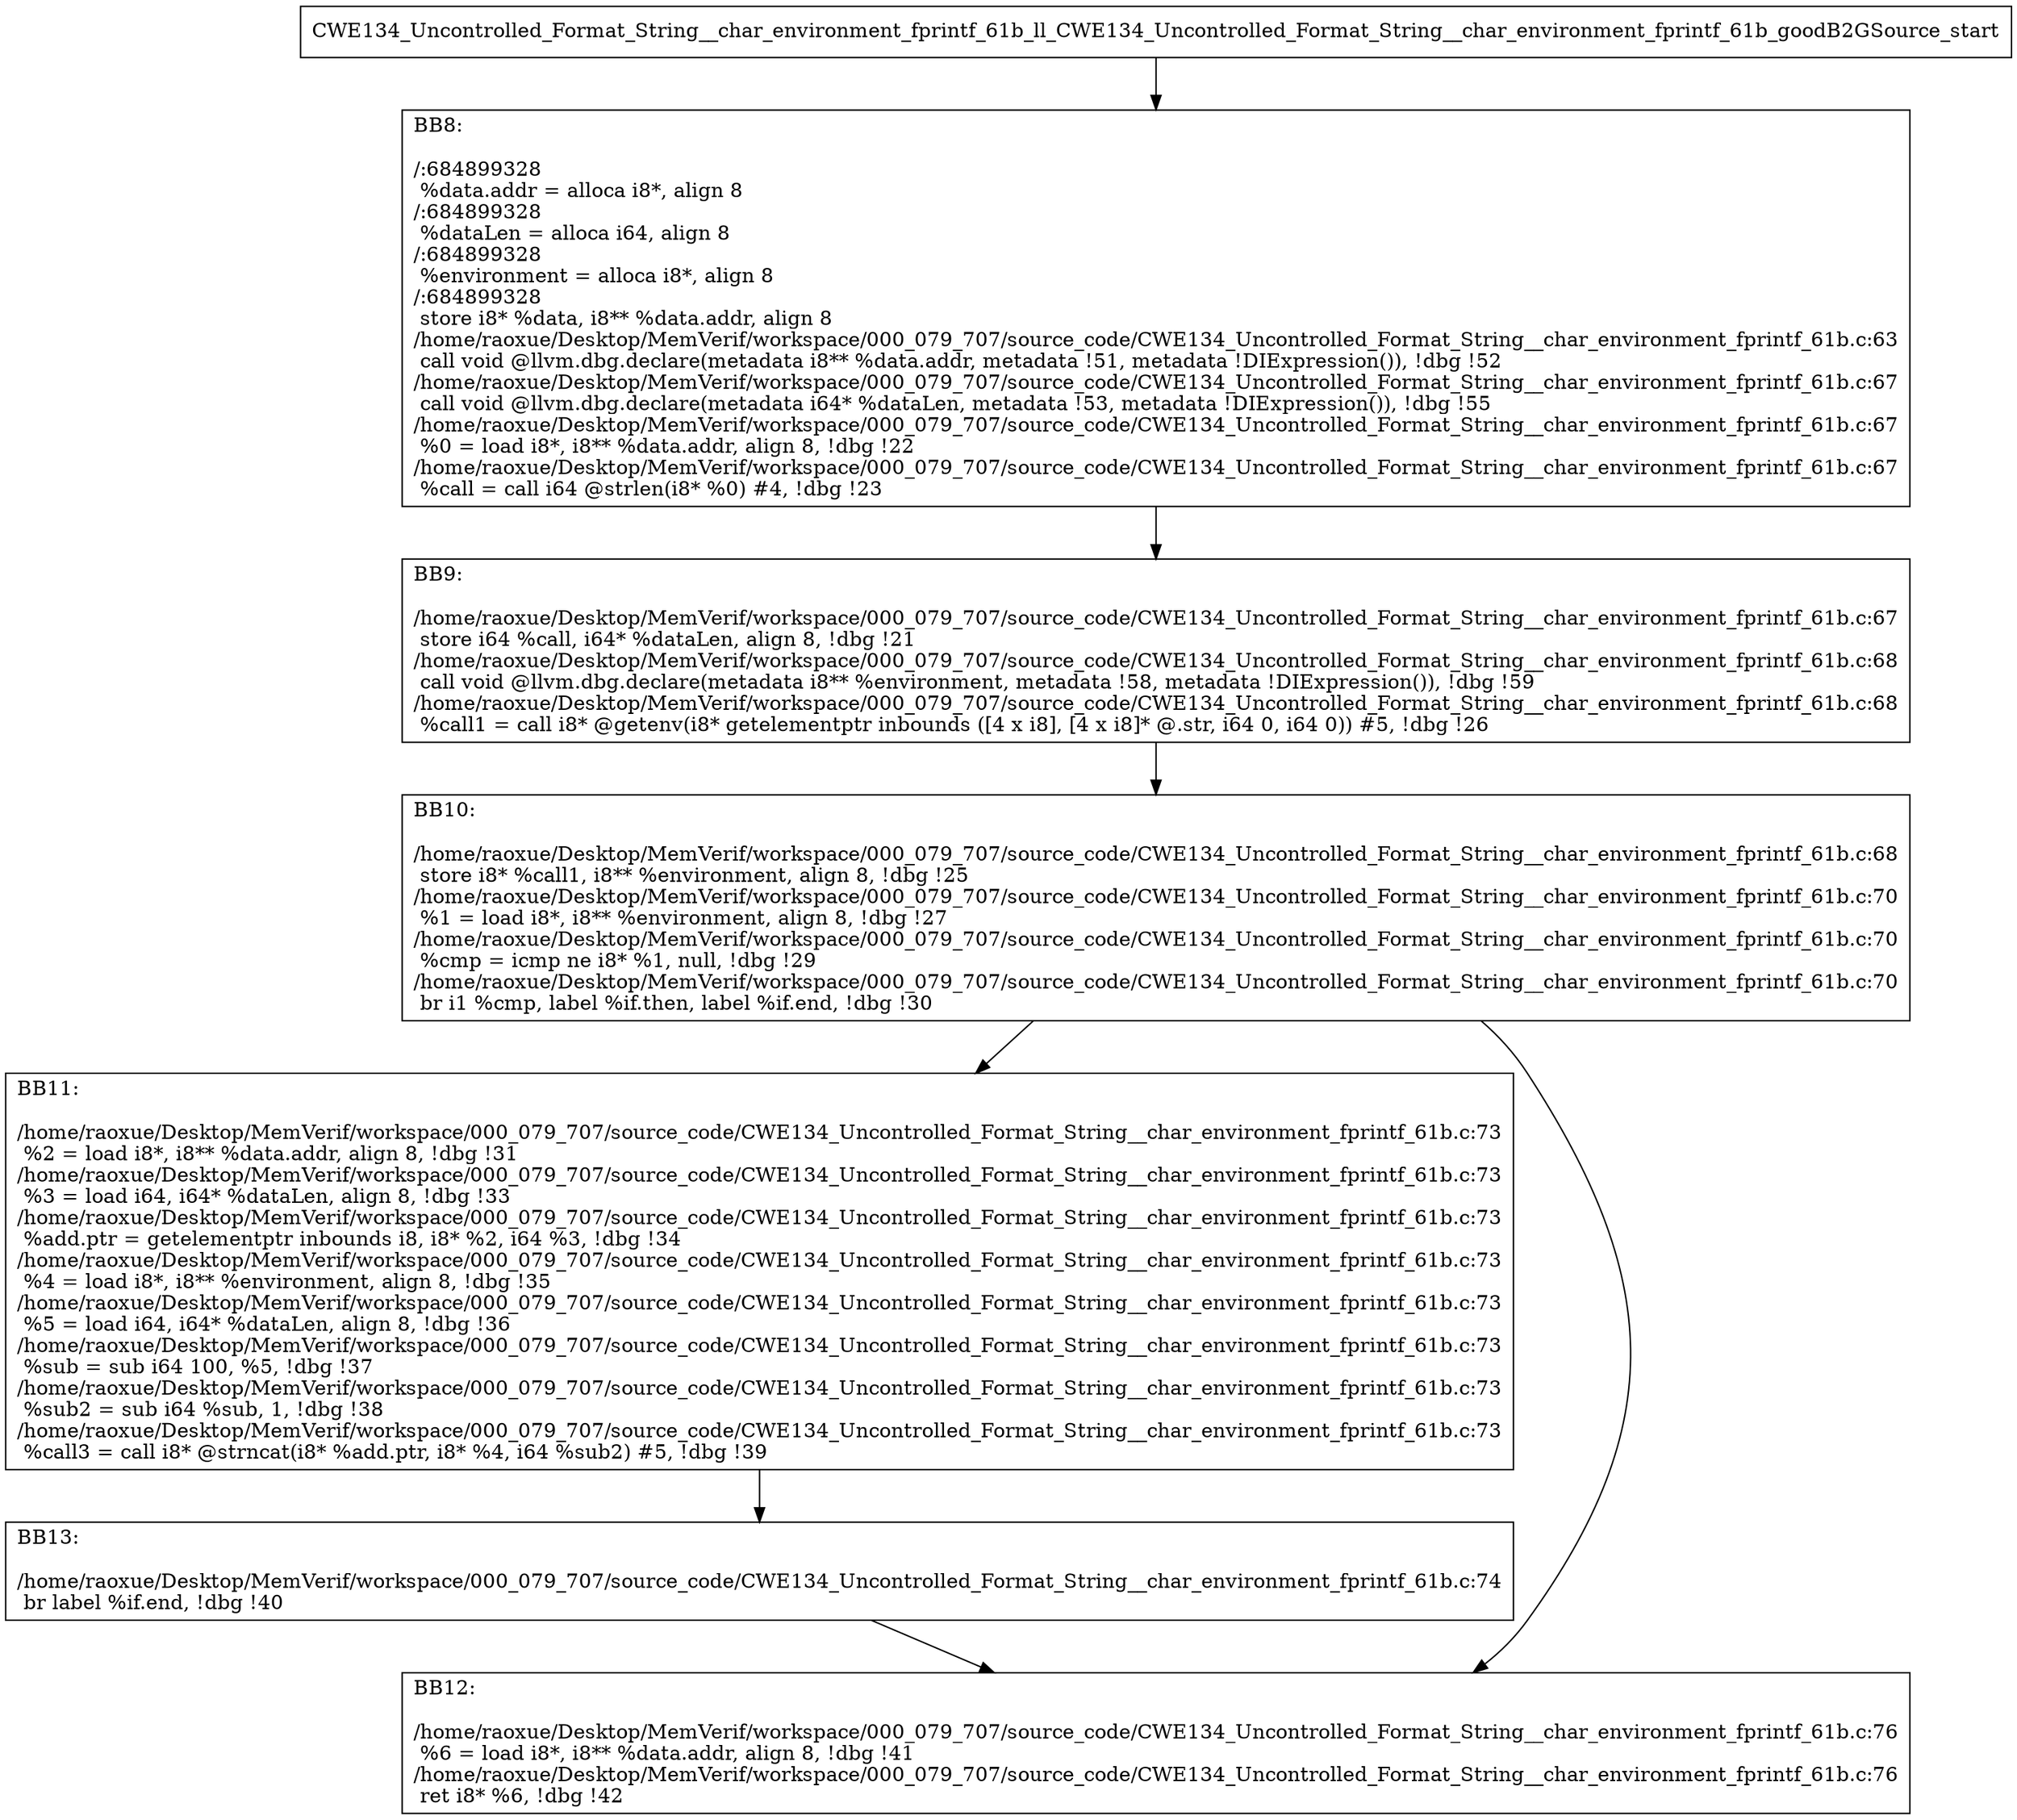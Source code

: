 digraph "CFG for'CWE134_Uncontrolled_Format_String__char_environment_fprintf_61b_ll_CWE134_Uncontrolled_Format_String__char_environment_fprintf_61b_goodB2GSource' function" {
	BBCWE134_Uncontrolled_Format_String__char_environment_fprintf_61b_ll_CWE134_Uncontrolled_Format_String__char_environment_fprintf_61b_goodB2GSource_start[shape=record,label="{CWE134_Uncontrolled_Format_String__char_environment_fprintf_61b_ll_CWE134_Uncontrolled_Format_String__char_environment_fprintf_61b_goodB2GSource_start}"];
	BBCWE134_Uncontrolled_Format_String__char_environment_fprintf_61b_ll_CWE134_Uncontrolled_Format_String__char_environment_fprintf_61b_goodB2GSource_start-> CWE134_Uncontrolled_Format_String__char_environment_fprintf_61b_ll_CWE134_Uncontrolled_Format_String__char_environment_fprintf_61b_goodB2GSourceBB8;
	CWE134_Uncontrolled_Format_String__char_environment_fprintf_61b_ll_CWE134_Uncontrolled_Format_String__char_environment_fprintf_61b_goodB2GSourceBB8 [shape=record, label="{BB8:\l\l/:684899328\l
  %data.addr = alloca i8*, align 8\l
/:684899328\l
  %dataLen = alloca i64, align 8\l
/:684899328\l
  %environment = alloca i8*, align 8\l
/:684899328\l
  store i8* %data, i8** %data.addr, align 8\l
/home/raoxue/Desktop/MemVerif/workspace/000_079_707/source_code/CWE134_Uncontrolled_Format_String__char_environment_fprintf_61b.c:63\l
  call void @llvm.dbg.declare(metadata i8** %data.addr, metadata !51, metadata !DIExpression()), !dbg !52\l
/home/raoxue/Desktop/MemVerif/workspace/000_079_707/source_code/CWE134_Uncontrolled_Format_String__char_environment_fprintf_61b.c:67\l
  call void @llvm.dbg.declare(metadata i64* %dataLen, metadata !53, metadata !DIExpression()), !dbg !55\l
/home/raoxue/Desktop/MemVerif/workspace/000_079_707/source_code/CWE134_Uncontrolled_Format_String__char_environment_fprintf_61b.c:67\l
  %0 = load i8*, i8** %data.addr, align 8, !dbg !22\l
/home/raoxue/Desktop/MemVerif/workspace/000_079_707/source_code/CWE134_Uncontrolled_Format_String__char_environment_fprintf_61b.c:67\l
  %call = call i64 @strlen(i8* %0) #4, !dbg !23\l
}"];
	CWE134_Uncontrolled_Format_String__char_environment_fprintf_61b_ll_CWE134_Uncontrolled_Format_String__char_environment_fprintf_61b_goodB2GSourceBB8-> CWE134_Uncontrolled_Format_String__char_environment_fprintf_61b_ll_CWE134_Uncontrolled_Format_String__char_environment_fprintf_61b_goodB2GSourceBB9;
	CWE134_Uncontrolled_Format_String__char_environment_fprintf_61b_ll_CWE134_Uncontrolled_Format_String__char_environment_fprintf_61b_goodB2GSourceBB9 [shape=record, label="{BB9:\l\l/home/raoxue/Desktop/MemVerif/workspace/000_079_707/source_code/CWE134_Uncontrolled_Format_String__char_environment_fprintf_61b.c:67\l
  store i64 %call, i64* %dataLen, align 8, !dbg !21\l
/home/raoxue/Desktop/MemVerif/workspace/000_079_707/source_code/CWE134_Uncontrolled_Format_String__char_environment_fprintf_61b.c:68\l
  call void @llvm.dbg.declare(metadata i8** %environment, metadata !58, metadata !DIExpression()), !dbg !59\l
/home/raoxue/Desktop/MemVerif/workspace/000_079_707/source_code/CWE134_Uncontrolled_Format_String__char_environment_fprintf_61b.c:68\l
  %call1 = call i8* @getenv(i8* getelementptr inbounds ([4 x i8], [4 x i8]* @.str, i64 0, i64 0)) #5, !dbg !26\l
}"];
	CWE134_Uncontrolled_Format_String__char_environment_fprintf_61b_ll_CWE134_Uncontrolled_Format_String__char_environment_fprintf_61b_goodB2GSourceBB9-> CWE134_Uncontrolled_Format_String__char_environment_fprintf_61b_ll_CWE134_Uncontrolled_Format_String__char_environment_fprintf_61b_goodB2GSourceBB10;
	CWE134_Uncontrolled_Format_String__char_environment_fprintf_61b_ll_CWE134_Uncontrolled_Format_String__char_environment_fprintf_61b_goodB2GSourceBB10 [shape=record, label="{BB10:\l\l/home/raoxue/Desktop/MemVerif/workspace/000_079_707/source_code/CWE134_Uncontrolled_Format_String__char_environment_fprintf_61b.c:68\l
  store i8* %call1, i8** %environment, align 8, !dbg !25\l
/home/raoxue/Desktop/MemVerif/workspace/000_079_707/source_code/CWE134_Uncontrolled_Format_String__char_environment_fprintf_61b.c:70\l
  %1 = load i8*, i8** %environment, align 8, !dbg !27\l
/home/raoxue/Desktop/MemVerif/workspace/000_079_707/source_code/CWE134_Uncontrolled_Format_String__char_environment_fprintf_61b.c:70\l
  %cmp = icmp ne i8* %1, null, !dbg !29\l
/home/raoxue/Desktop/MemVerif/workspace/000_079_707/source_code/CWE134_Uncontrolled_Format_String__char_environment_fprintf_61b.c:70\l
  br i1 %cmp, label %if.then, label %if.end, !dbg !30\l
}"];
	CWE134_Uncontrolled_Format_String__char_environment_fprintf_61b_ll_CWE134_Uncontrolled_Format_String__char_environment_fprintf_61b_goodB2GSourceBB10-> CWE134_Uncontrolled_Format_String__char_environment_fprintf_61b_ll_CWE134_Uncontrolled_Format_String__char_environment_fprintf_61b_goodB2GSourceBB11;
	CWE134_Uncontrolled_Format_String__char_environment_fprintf_61b_ll_CWE134_Uncontrolled_Format_String__char_environment_fprintf_61b_goodB2GSourceBB10-> CWE134_Uncontrolled_Format_String__char_environment_fprintf_61b_ll_CWE134_Uncontrolled_Format_String__char_environment_fprintf_61b_goodB2GSourceBB12;
	CWE134_Uncontrolled_Format_String__char_environment_fprintf_61b_ll_CWE134_Uncontrolled_Format_String__char_environment_fprintf_61b_goodB2GSourceBB11 [shape=record, label="{BB11:\l\l/home/raoxue/Desktop/MemVerif/workspace/000_079_707/source_code/CWE134_Uncontrolled_Format_String__char_environment_fprintf_61b.c:73\l
  %2 = load i8*, i8** %data.addr, align 8, !dbg !31\l
/home/raoxue/Desktop/MemVerif/workspace/000_079_707/source_code/CWE134_Uncontrolled_Format_String__char_environment_fprintf_61b.c:73\l
  %3 = load i64, i64* %dataLen, align 8, !dbg !33\l
/home/raoxue/Desktop/MemVerif/workspace/000_079_707/source_code/CWE134_Uncontrolled_Format_String__char_environment_fprintf_61b.c:73\l
  %add.ptr = getelementptr inbounds i8, i8* %2, i64 %3, !dbg !34\l
/home/raoxue/Desktop/MemVerif/workspace/000_079_707/source_code/CWE134_Uncontrolled_Format_String__char_environment_fprintf_61b.c:73\l
  %4 = load i8*, i8** %environment, align 8, !dbg !35\l
/home/raoxue/Desktop/MemVerif/workspace/000_079_707/source_code/CWE134_Uncontrolled_Format_String__char_environment_fprintf_61b.c:73\l
  %5 = load i64, i64* %dataLen, align 8, !dbg !36\l
/home/raoxue/Desktop/MemVerif/workspace/000_079_707/source_code/CWE134_Uncontrolled_Format_String__char_environment_fprintf_61b.c:73\l
  %sub = sub i64 100, %5, !dbg !37\l
/home/raoxue/Desktop/MemVerif/workspace/000_079_707/source_code/CWE134_Uncontrolled_Format_String__char_environment_fprintf_61b.c:73\l
  %sub2 = sub i64 %sub, 1, !dbg !38\l
/home/raoxue/Desktop/MemVerif/workspace/000_079_707/source_code/CWE134_Uncontrolled_Format_String__char_environment_fprintf_61b.c:73\l
  %call3 = call i8* @strncat(i8* %add.ptr, i8* %4, i64 %sub2) #5, !dbg !39\l
}"];
	CWE134_Uncontrolled_Format_String__char_environment_fprintf_61b_ll_CWE134_Uncontrolled_Format_String__char_environment_fprintf_61b_goodB2GSourceBB11-> CWE134_Uncontrolled_Format_String__char_environment_fprintf_61b_ll_CWE134_Uncontrolled_Format_String__char_environment_fprintf_61b_goodB2GSourceBB13;
	CWE134_Uncontrolled_Format_String__char_environment_fprintf_61b_ll_CWE134_Uncontrolled_Format_String__char_environment_fprintf_61b_goodB2GSourceBB13 [shape=record, label="{BB13:\l\l/home/raoxue/Desktop/MemVerif/workspace/000_079_707/source_code/CWE134_Uncontrolled_Format_String__char_environment_fprintf_61b.c:74\l
  br label %if.end, !dbg !40\l
}"];
	CWE134_Uncontrolled_Format_String__char_environment_fprintf_61b_ll_CWE134_Uncontrolled_Format_String__char_environment_fprintf_61b_goodB2GSourceBB13-> CWE134_Uncontrolled_Format_String__char_environment_fprintf_61b_ll_CWE134_Uncontrolled_Format_String__char_environment_fprintf_61b_goodB2GSourceBB12;
	CWE134_Uncontrolled_Format_String__char_environment_fprintf_61b_ll_CWE134_Uncontrolled_Format_String__char_environment_fprintf_61b_goodB2GSourceBB12 [shape=record, label="{BB12:\l\l/home/raoxue/Desktop/MemVerif/workspace/000_079_707/source_code/CWE134_Uncontrolled_Format_String__char_environment_fprintf_61b.c:76\l
  %6 = load i8*, i8** %data.addr, align 8, !dbg !41\l
/home/raoxue/Desktop/MemVerif/workspace/000_079_707/source_code/CWE134_Uncontrolled_Format_String__char_environment_fprintf_61b.c:76\l
  ret i8* %6, !dbg !42\l
}"];
}
